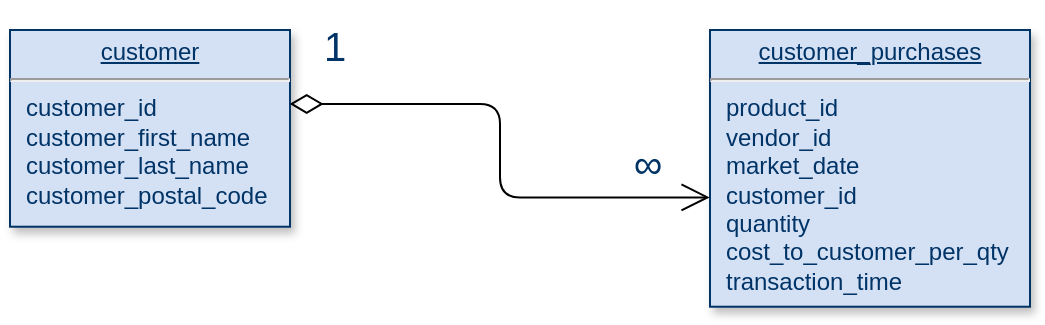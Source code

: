 <mxfile version="25.0.3">
  <diagram name="Page-1" id="efa7a0a1-bf9b-a30e-e6df-94a7791c09e9">
    <mxGraphModel dx="767" dy="475" grid="1" gridSize="10" guides="1" tooltips="1" connect="1" arrows="1" fold="1" page="1" pageScale="1" pageWidth="826" pageHeight="1169" background="none" math="0" shadow="0">
      <root>
        <mxCell id="0" />
        <mxCell id="1" parent="0" />
        <mxCell id="21" value="&lt;p style=&quot;margin: 0px; margin-top: 4px; text-align: center; text-decoration: underline;&quot;&gt;&lt;span style=&quot;text-align: left;&quot;&gt;customer_purchases&lt;/span&gt;&lt;/p&gt;&lt;hr&gt;&lt;p style=&quot;margin: 0px; margin-left: 8px;&quot;&gt;product_id&lt;/p&gt;&lt;p style=&quot;margin: 0px; margin-left: 8px;&quot;&gt;vendor_id&lt;/p&gt;&lt;p style=&quot;margin: 0px; margin-left: 8px;&quot;&gt;market_date&lt;/p&gt;&lt;p style=&quot;margin: 0px; margin-left: 8px;&quot;&gt;customer_id&lt;/p&gt;&lt;p style=&quot;margin: 0px; margin-left: 8px;&quot;&gt;quantity&lt;/p&gt;&lt;p style=&quot;margin: 0px; margin-left: 8px;&quot;&gt;cost_to_&lt;span style=&quot;background-color: initial;&quot;&gt;customer_per_qty&lt;/span&gt;&lt;/p&gt;&lt;p style=&quot;margin: 0px; margin-left: 8px;&quot;&gt;transaction_time&lt;/p&gt;&lt;p style=&quot;margin: 0px; margin-left: 8px;&quot;&gt;&lt;br&gt;&lt;/p&gt;" style="verticalAlign=top;align=left;overflow=fill;fontSize=12;fontFamily=Helvetica;html=1;strokeColor=#003366;shadow=1;fillColor=#D4E1F5;fontColor=#003366" parent="1" vertex="1">
          <mxGeometry x="390" y="40" width="160" height="138.36" as="geometry" />
        </mxCell>
        <mxCell id="25" value="&lt;p style=&quot;margin: 0px; margin-top: 4px; text-align: center; text-decoration: underline;&quot;&gt;&lt;span style=&quot;text-align: left;&quot;&gt;customer&lt;/span&gt;&lt;/p&gt;&lt;hr&gt;&lt;p style=&quot;margin: 0px; margin-left: 8px;&quot;&gt;customer_id&lt;/p&gt;&lt;p style=&quot;margin: 0px; margin-left: 8px;&quot;&gt;customer_first_name&lt;/p&gt;&lt;p style=&quot;margin: 0px; margin-left: 8px;&quot;&gt;customer_last_name&lt;/p&gt;&lt;p style=&quot;margin: 0px; margin-left: 8px;&quot;&gt;customer_postal_code&lt;/p&gt;&lt;p style=&quot;margin: 0px; margin-left: 8px;&quot;&gt;&lt;br&gt;&lt;/p&gt;" style="verticalAlign=top;align=left;overflow=fill;fontSize=12;fontFamily=Helvetica;html=1;strokeColor=#003366;shadow=1;fillColor=#D4E1F5;fontColor=#003366" parent="1" vertex="1">
          <mxGeometry x="40" y="40" width="140" height="98.36" as="geometry" />
        </mxCell>
        <mxCell id="90" value="" style="endArrow=open;endSize=12;startArrow=diamondThin;startSize=14;startFill=0;edgeStyle=orthogonalEdgeStyle;exitX=0.999;exitY=0.376;exitDx=0;exitDy=0;exitPerimeter=0;entryX=-0.001;entryY=0.605;entryDx=0;entryDy=0;entryPerimeter=0;" parent="1" source="25" target="21" edge="1">
          <mxGeometry x="620" y="340" as="geometry">
            <mxPoint x="620" y="340" as="sourcePoint" />
            <mxPoint x="780" y="340" as="targetPoint" />
          </mxGeometry>
        </mxCell>
        <mxCell id="91" value="∞" style="resizable=0;align=left;verticalAlign=top;labelBackgroundColor=#ffffff;fontSize=20;strokeColor=#003366;shadow=1;fillColor=#D4E1F5;fontColor=#003366" parent="90" connectable="0" vertex="1">
          <mxGeometry x="-1" relative="1" as="geometry">
            <mxPoint x="170" y="11" as="offset" />
          </mxGeometry>
        </mxCell>
        <mxCell id="92" value="1" style="resizable=0;align=right;verticalAlign=top;labelBackgroundColor=#ffffff;fontSize=20;strokeColor=#003366;shadow=1;fillColor=#D4E1F5;fontColor=#003366" parent="90" connectable="0" vertex="1">
          <mxGeometry x="1" relative="1" as="geometry">
            <mxPoint x="-180" y="-94" as="offset" />
          </mxGeometry>
        </mxCell>
      </root>
    </mxGraphModel>
  </diagram>
</mxfile>
